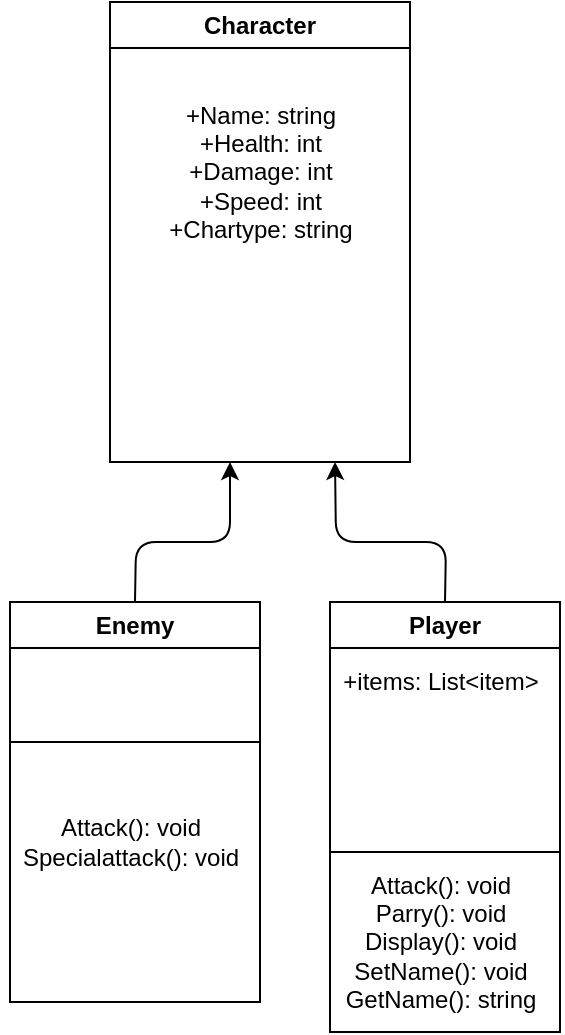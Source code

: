 <mxfile>
    <diagram id="-GQy1yfKuPswmwrt2wSu" name="Page-1">
        <mxGraphModel dx="986" dy="351" grid="1" gridSize="10" guides="1" tooltips="1" connect="1" arrows="1" fold="1" page="1" pageScale="1" pageWidth="850" pageHeight="1100" math="0" shadow="0">
            <root>
                <mxCell id="0"/>
                <mxCell id="1" parent="0"/>
                <mxCell id="2" value="Character" style="swimlane;whiteSpace=wrap;html=1;" parent="1" vertex="1">
                    <mxGeometry x="60" y="30" width="150" height="230" as="geometry"/>
                </mxCell>
                <mxCell id="3" value="+Name: string&lt;br&gt;+Health: int&lt;br&gt;+Damage: int&lt;br&gt;+Speed: int&lt;br&gt;+Chartype: string" style="text;html=1;align=center;verticalAlign=middle;resizable=0;points=[];autosize=1;strokeColor=none;fillColor=none;" parent="2" vertex="1">
                    <mxGeometry x="15" y="40" width="120" height="90" as="geometry"/>
                </mxCell>
                <mxCell id="5" value="Player" style="swimlane;whiteSpace=wrap;html=1;" parent="1" vertex="1">
                    <mxGeometry x="170" y="330" width="115" height="215" as="geometry"/>
                </mxCell>
                <mxCell id="7" value="Attack(): void&lt;br&gt;Parry(): void&lt;br&gt;Display(): void&lt;br&gt;SetName(): void&lt;br&gt;GetName(): string" style="text;html=1;align=center;verticalAlign=middle;resizable=0;points=[];autosize=1;strokeColor=none;fillColor=none;" parent="5" vertex="1">
                    <mxGeometry x="-5" y="125" width="120" height="90" as="geometry"/>
                </mxCell>
                <mxCell id="9" value="+items: List&amp;lt;item&amp;gt;" style="text;html=1;align=center;verticalAlign=middle;resizable=0;points=[];autosize=1;strokeColor=none;fillColor=none;" parent="5" vertex="1">
                    <mxGeometry x="-5" y="25" width="120" height="30" as="geometry"/>
                </mxCell>
                <mxCell id="8" value="" style="endArrow=none;html=1;" parent="5" edge="1">
                    <mxGeometry width="50" height="50" relative="1" as="geometry">
                        <mxPoint y="125" as="sourcePoint"/>
                        <mxPoint x="115" y="125" as="targetPoint"/>
                    </mxGeometry>
                </mxCell>
                <mxCell id="24" style="edgeStyle=none;html=1;exitX=0.5;exitY=0;exitDx=0;exitDy=0;" parent="1" source="10" edge="1">
                    <mxGeometry relative="1" as="geometry">
                        <mxPoint x="120" y="260" as="targetPoint"/>
                        <Array as="points">
                            <mxPoint x="73" y="300"/>
                            <mxPoint x="120" y="300"/>
                        </Array>
                    </mxGeometry>
                </mxCell>
                <mxCell id="10" value="Enemy" style="swimlane;whiteSpace=wrap;html=1;" parent="1" vertex="1">
                    <mxGeometry x="10" y="330" width="125" height="200" as="geometry"/>
                </mxCell>
                <mxCell id="23" value="Attack(): void&lt;br&gt;Specialattack(): void" style="text;html=1;align=center;verticalAlign=middle;resizable=0;points=[];autosize=1;strokeColor=none;fillColor=none;" parent="10" vertex="1">
                    <mxGeometry x="-5" y="100" width="130" height="40" as="geometry"/>
                </mxCell>
                <mxCell id="25" value="" style="endArrow=none;html=1;" edge="1" parent="10">
                    <mxGeometry width="50" height="50" relative="1" as="geometry">
                        <mxPoint y="70" as="sourcePoint"/>
                        <mxPoint x="125" y="70" as="targetPoint"/>
                    </mxGeometry>
                </mxCell>
                <mxCell id="11" value="" style="endArrow=classic;html=1;exitX=0.5;exitY=0;exitDx=0;exitDy=0;entryX=0.75;entryY=1;entryDx=0;entryDy=0;" parent="1" source="5" target="2" edge="1">
                    <mxGeometry width="50" height="50" relative="1" as="geometry">
                        <mxPoint x="450" y="500" as="sourcePoint"/>
                        <mxPoint x="320" y="280" as="targetPoint"/>
                        <Array as="points">
                            <mxPoint x="228" y="300"/>
                            <mxPoint x="173" y="300"/>
                        </Array>
                    </mxGeometry>
                </mxCell>
            </root>
        </mxGraphModel>
    </diagram>
</mxfile>
